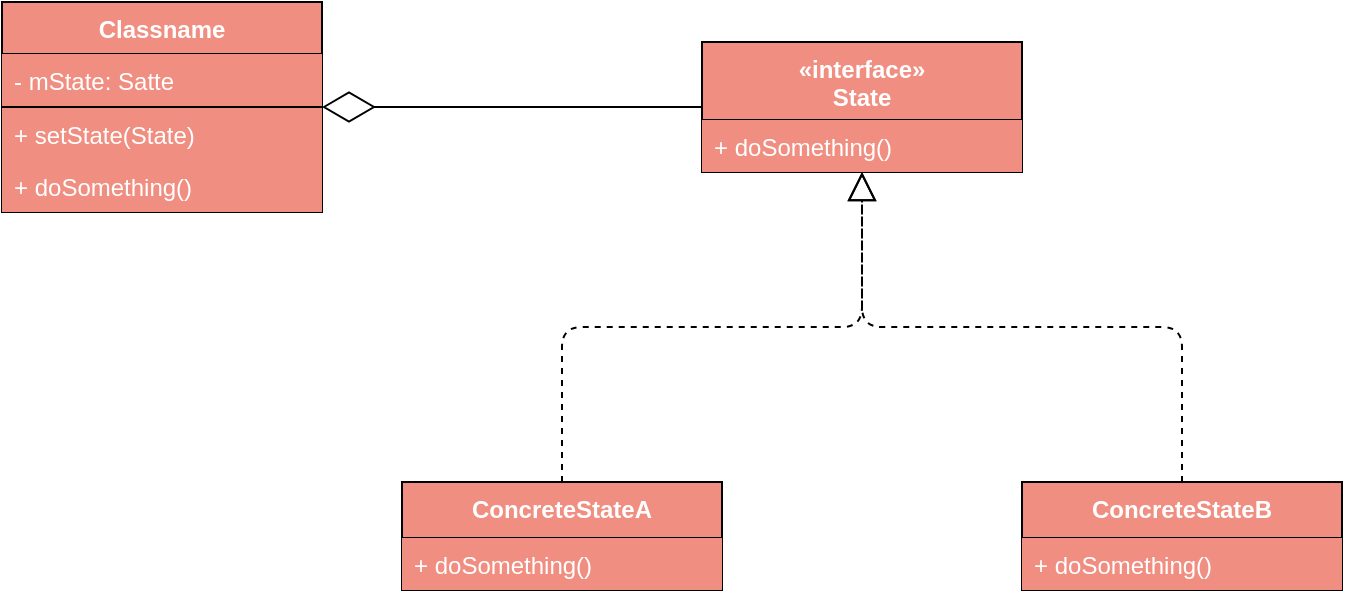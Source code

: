 <mxfile version="12.4.8" type="github">
  <diagram id="9jAVTgVahWUcqvNCIBsT" name="Page-1">
    <mxGraphModel dx="1186" dy="741" grid="1" gridSize="10" guides="1" tooltips="1" connect="1" arrows="1" fold="1" page="1" pageScale="1" pageWidth="827" pageHeight="1169" math="0" shadow="0">
      <root>
        <mxCell id="0"/>
        <mxCell id="1" parent="0"/>
        <mxCell id="eZOjFCQ3kngeJYXkieAO-7" value="«interface»&#xa;State" style="swimlane;fontStyle=1;align=center;verticalAlign=top;childLayout=stackLayout;horizontal=1;startSize=39;horizontalStack=0;resizeParent=1;resizeParentMax=0;resizeLast=0;collapsible=1;marginBottom=0;fillColor=#F08E81;fontColor=#FFFFFF;" vertex="1" parent="1">
          <mxGeometry x="480" y="540" width="160" height="65" as="geometry"/>
        </mxCell>
        <mxCell id="eZOjFCQ3kngeJYXkieAO-10" value="+ doSomething()" style="text;strokeColor=none;fillColor=#F08E81;align=left;verticalAlign=top;spacingLeft=4;spacingRight=4;overflow=hidden;rotatable=0;points=[[0,0.5],[1,0.5]];portConstraint=eastwest;fontColor=#FFFFFF;" vertex="1" parent="eZOjFCQ3kngeJYXkieAO-7">
          <mxGeometry y="39" width="160" height="26" as="geometry"/>
        </mxCell>
        <mxCell id="eZOjFCQ3kngeJYXkieAO-11" value="ConcreteStateA" style="swimlane;fontStyle=1;align=center;verticalAlign=top;childLayout=stackLayout;horizontal=1;startSize=28;horizontalStack=0;resizeParent=1;resizeParentMax=0;resizeLast=0;collapsible=1;marginBottom=0;fillColor=#F08E81;fontColor=#FFFFFF;" vertex="1" parent="1">
          <mxGeometry x="330" y="760" width="160" height="54" as="geometry"/>
        </mxCell>
        <mxCell id="eZOjFCQ3kngeJYXkieAO-12" value="+ doSomething()" style="text;strokeColor=none;fillColor=#F08E81;align=left;verticalAlign=top;spacingLeft=4;spacingRight=4;overflow=hidden;rotatable=0;points=[[0,0.5],[1,0.5]];portConstraint=eastwest;fontColor=#FFFFFF;" vertex="1" parent="eZOjFCQ3kngeJYXkieAO-11">
          <mxGeometry y="28" width="160" height="26" as="geometry"/>
        </mxCell>
        <mxCell id="eZOjFCQ3kngeJYXkieAO-14" value="ConcreteStateB&#xa;" style="swimlane;fontStyle=1;align=center;verticalAlign=top;childLayout=stackLayout;horizontal=1;startSize=28;horizontalStack=0;resizeParent=1;resizeParentMax=0;resizeLast=0;collapsible=1;marginBottom=0;fillColor=#F08E81;fontColor=#FFFFFF;" vertex="1" parent="1">
          <mxGeometry x="640" y="760" width="160" height="54" as="geometry"/>
        </mxCell>
        <mxCell id="eZOjFCQ3kngeJYXkieAO-15" value="+ doSomething()" style="text;strokeColor=none;fillColor=#F08E81;align=left;verticalAlign=top;spacingLeft=4;spacingRight=4;overflow=hidden;rotatable=0;points=[[0,0.5],[1,0.5]];portConstraint=eastwest;fontColor=#FFFFFF;" vertex="1" parent="eZOjFCQ3kngeJYXkieAO-14">
          <mxGeometry y="28" width="160" height="26" as="geometry"/>
        </mxCell>
        <mxCell id="eZOjFCQ3kngeJYXkieAO-17" value="" style="endArrow=block;dashed=1;endFill=0;endSize=12;html=1;fontColor=#FFFFFF;entryX=0.5;entryY=1;entryDx=0;entryDy=0;exitX=0.5;exitY=0;exitDx=0;exitDy=0;edgeStyle=orthogonalEdgeStyle;" edge="1" parent="1" source="eZOjFCQ3kngeJYXkieAO-11" target="eZOjFCQ3kngeJYXkieAO-7">
          <mxGeometry width="160" relative="1" as="geometry">
            <mxPoint x="160" y="710" as="sourcePoint"/>
            <mxPoint x="320" y="710" as="targetPoint"/>
          </mxGeometry>
        </mxCell>
        <mxCell id="eZOjFCQ3kngeJYXkieAO-18" value="" style="endArrow=block;dashed=1;endFill=0;endSize=12;html=1;fontColor=#FFFFFF;entryX=0.5;entryY=1;entryDx=0;entryDy=0;exitX=0.5;exitY=0;exitDx=0;exitDy=0;edgeStyle=orthogonalEdgeStyle;" edge="1" parent="1" source="eZOjFCQ3kngeJYXkieAO-14" target="eZOjFCQ3kngeJYXkieAO-7">
          <mxGeometry width="160" relative="1" as="geometry">
            <mxPoint x="90" y="750" as="sourcePoint"/>
            <mxPoint x="250" y="750" as="targetPoint"/>
          </mxGeometry>
        </mxCell>
        <mxCell id="eZOjFCQ3kngeJYXkieAO-19" value="Classname" style="swimlane;fontStyle=1;align=center;verticalAlign=top;childLayout=stackLayout;horizontal=1;startSize=26;horizontalStack=0;resizeParent=1;resizeParentMax=0;resizeLast=0;collapsible=1;marginBottom=0;fillColor=#F08E81;fontColor=#FFFFFF;" vertex="1" parent="1">
          <mxGeometry x="130" y="520" width="160" height="105" as="geometry"/>
        </mxCell>
        <mxCell id="eZOjFCQ3kngeJYXkieAO-20" value="- mState: Satte&#xa;" style="text;strokeColor=none;fillColor=#F08E81;align=left;verticalAlign=top;spacingLeft=4;spacingRight=4;overflow=hidden;rotatable=0;points=[[0,0.5],[1,0.5]];portConstraint=eastwest;fontColor=#FFFFFF;" vertex="1" parent="eZOjFCQ3kngeJYXkieAO-19">
          <mxGeometry y="26" width="160" height="26" as="geometry"/>
        </mxCell>
        <mxCell id="eZOjFCQ3kngeJYXkieAO-21" value="" style="line;strokeWidth=1;fillColor=#F08E81;align=left;verticalAlign=middle;spacingTop=-1;spacingLeft=3;spacingRight=3;rotatable=0;labelPosition=right;points=[];portConstraint=eastwest;fontColor=#FFFFFF;" vertex="1" parent="eZOjFCQ3kngeJYXkieAO-19">
          <mxGeometry y="52" width="160" height="1" as="geometry"/>
        </mxCell>
        <mxCell id="eZOjFCQ3kngeJYXkieAO-22" value="+ setState(State)" style="text;strokeColor=none;fillColor=#F08E81;align=left;verticalAlign=top;spacingLeft=4;spacingRight=4;overflow=hidden;rotatable=0;points=[[0,0.5],[1,0.5]];portConstraint=eastwest;fontColor=#FFFFFF;" vertex="1" parent="eZOjFCQ3kngeJYXkieAO-19">
          <mxGeometry y="53" width="160" height="26" as="geometry"/>
        </mxCell>
        <mxCell id="eZOjFCQ3kngeJYXkieAO-23" value="+ doSomething()" style="text;strokeColor=none;fillColor=#F08E81;align=left;verticalAlign=top;spacingLeft=4;spacingRight=4;overflow=hidden;rotatable=0;points=[[0,0.5],[1,0.5]];portConstraint=eastwest;fontColor=#FFFFFF;" vertex="1" parent="eZOjFCQ3kngeJYXkieAO-19">
          <mxGeometry y="79" width="160" height="26" as="geometry"/>
        </mxCell>
        <mxCell id="eZOjFCQ3kngeJYXkieAO-24" value="" style="endArrow=diamondThin;endFill=0;endSize=24;html=1;fontColor=#FFFFFF;entryX=1;entryY=0.5;entryDx=0;entryDy=0;exitX=0;exitY=0.5;exitDx=0;exitDy=0;" edge="1" parent="1" source="eZOjFCQ3kngeJYXkieAO-7" target="eZOjFCQ3kngeJYXkieAO-19">
          <mxGeometry width="160" relative="1" as="geometry">
            <mxPoint x="110" y="790" as="sourcePoint"/>
            <mxPoint x="270" y="790" as="targetPoint"/>
          </mxGeometry>
        </mxCell>
      </root>
    </mxGraphModel>
  </diagram>
</mxfile>
